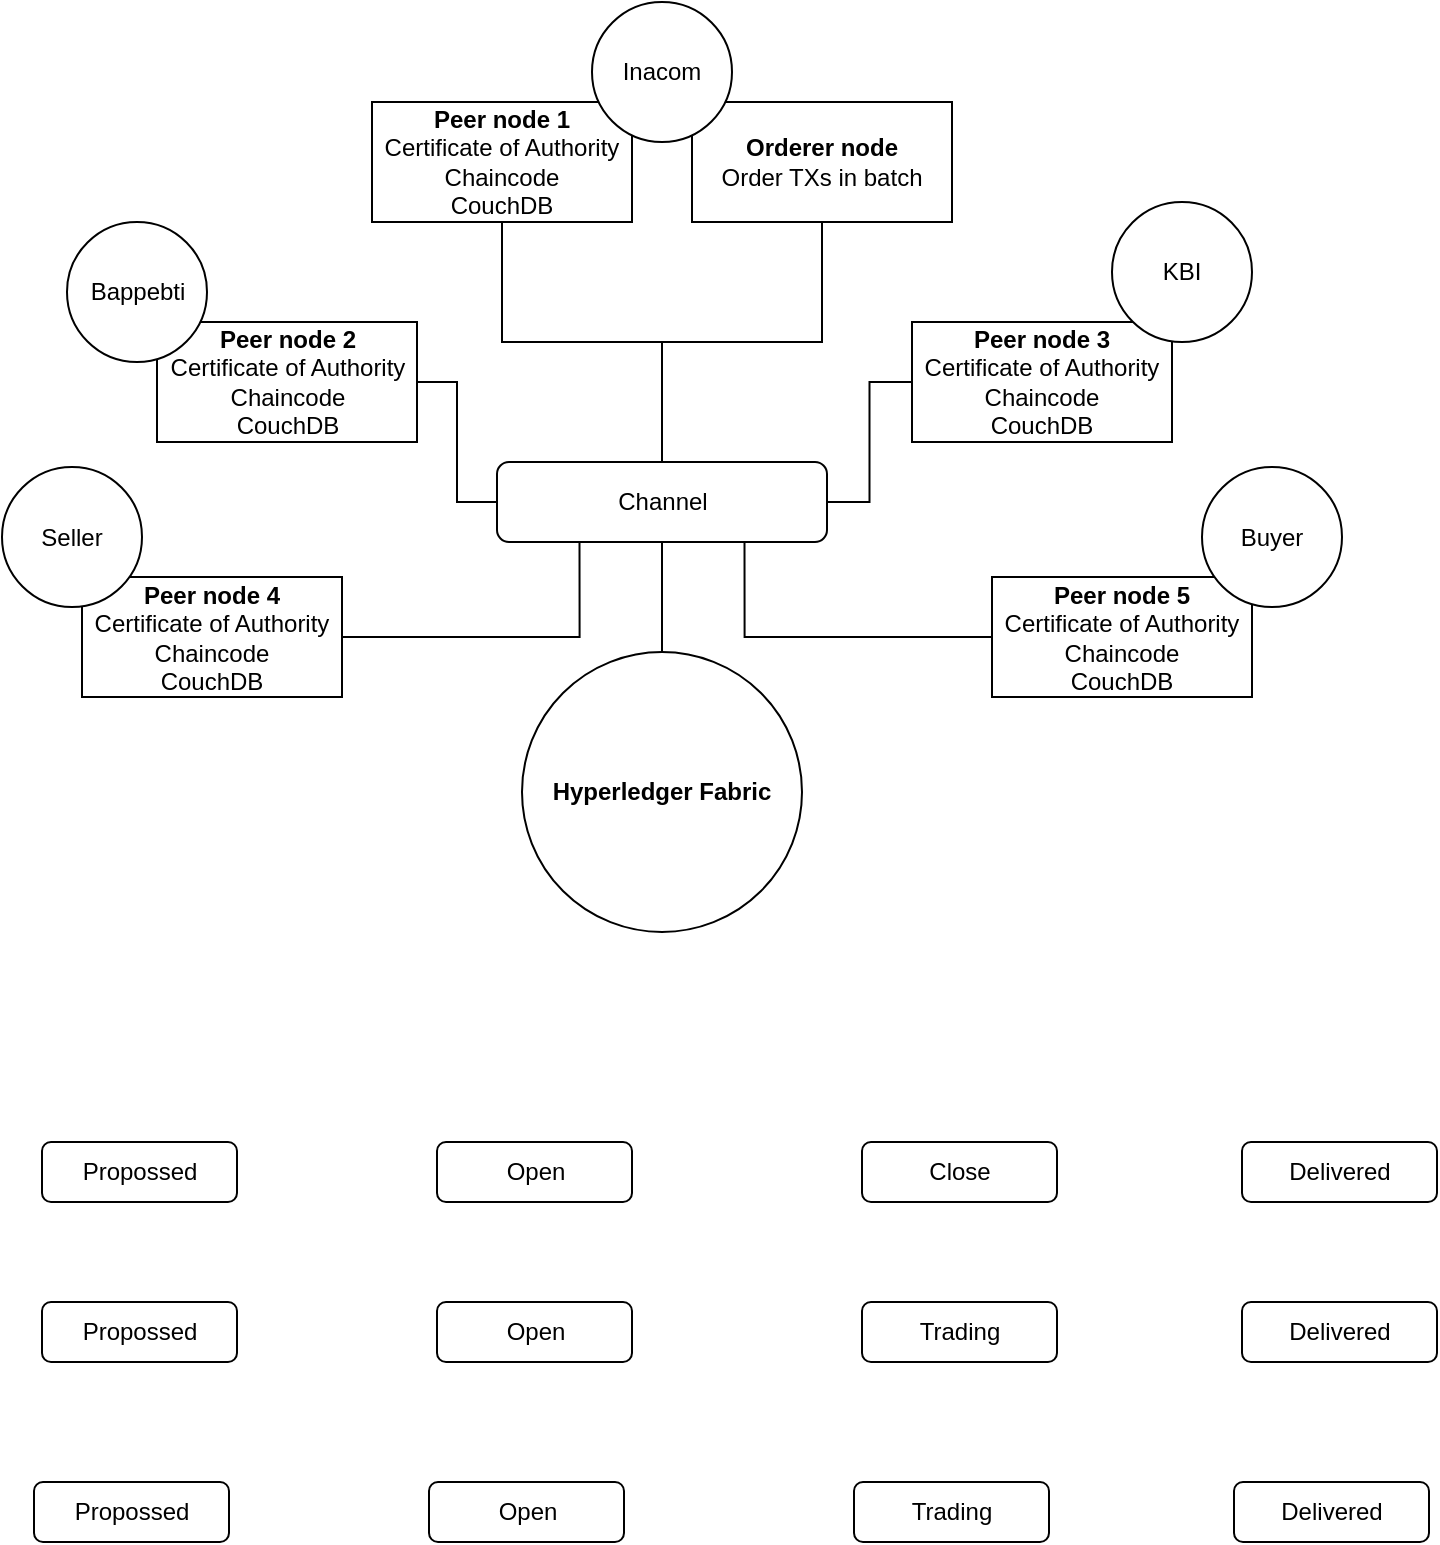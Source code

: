 <mxfile version="21.0.2" type="github">
  <diagram name="Page-1" id="Z3g4uYWvn1TSTXRmDf2X">
    <mxGraphModel dx="1050" dy="623" grid="1" gridSize="10" guides="1" tooltips="1" connect="1" arrows="1" fold="1" page="1" pageScale="1" pageWidth="850" pageHeight="1100" math="0" shadow="0">
      <root>
        <mxCell id="0" />
        <mxCell id="1" parent="0" />
        <mxCell id="Afo-B2X1lhz9PmUoqlAG-20" value="&lt;b&gt;Peer node 3&lt;br&gt;&lt;/b&gt;Certificate of Authority&lt;br&gt;Chaincode&lt;br&gt;CouchDB" style="rounded=0;whiteSpace=wrap;html=1;" vertex="1" parent="1">
          <mxGeometry x="515" y="220" width="130" height="60" as="geometry" />
        </mxCell>
        <mxCell id="Afo-B2X1lhz9PmUoqlAG-33" style="edgeStyle=orthogonalEdgeStyle;rounded=0;orthogonalLoop=1;jettySize=auto;html=1;exitX=0;exitY=0.5;exitDx=0;exitDy=0;entryX=0.75;entryY=1;entryDx=0;entryDy=0;endArrow=none;endFill=0;" edge="1" parent="1" source="Afo-B2X1lhz9PmUoqlAG-22" target="Afo-B2X1lhz9PmUoqlAG-12">
          <mxGeometry relative="1" as="geometry" />
        </mxCell>
        <mxCell id="Afo-B2X1lhz9PmUoqlAG-22" value="&lt;b&gt;Peer node 5&lt;br&gt;&lt;/b&gt;Certificate of Authority&lt;br&gt;Chaincode&lt;br&gt;CouchDB" style="rounded=0;whiteSpace=wrap;html=1;" vertex="1" parent="1">
          <mxGeometry x="555" y="347.5" width="130" height="60" as="geometry" />
        </mxCell>
        <mxCell id="Afo-B2X1lhz9PmUoqlAG-34" style="edgeStyle=orthogonalEdgeStyle;rounded=0;orthogonalLoop=1;jettySize=auto;html=1;exitX=1;exitY=0.5;exitDx=0;exitDy=0;entryX=0.25;entryY=1;entryDx=0;entryDy=0;endArrow=none;endFill=0;" edge="1" parent="1" source="Afo-B2X1lhz9PmUoqlAG-21" target="Afo-B2X1lhz9PmUoqlAG-12">
          <mxGeometry relative="1" as="geometry" />
        </mxCell>
        <mxCell id="Afo-B2X1lhz9PmUoqlAG-21" value="&lt;b&gt;Peer node 4&lt;br&gt;&lt;/b&gt;Certificate of Authority&lt;br&gt;Chaincode&lt;br&gt;CouchDB" style="rounded=0;whiteSpace=wrap;html=1;" vertex="1" parent="1">
          <mxGeometry x="100" y="347.5" width="130" height="60" as="geometry" />
        </mxCell>
        <mxCell id="Afo-B2X1lhz9PmUoqlAG-31" style="edgeStyle=orthogonalEdgeStyle;rounded=0;orthogonalLoop=1;jettySize=auto;html=1;exitX=0;exitY=0.5;exitDx=0;exitDy=0;entryX=1;entryY=0.5;entryDx=0;entryDy=0;endArrow=none;endFill=0;" edge="1" parent="1" source="Afo-B2X1lhz9PmUoqlAG-19" target="Afo-B2X1lhz9PmUoqlAG-12">
          <mxGeometry relative="1" as="geometry" />
        </mxCell>
        <mxCell id="Afo-B2X1lhz9PmUoqlAG-19" value="&lt;b&gt;Peer node 3&lt;br&gt;&lt;/b&gt;Certificate of Authority&lt;br&gt;Chaincode&lt;br&gt;CouchDB" style="rounded=0;whiteSpace=wrap;html=1;" vertex="1" parent="1">
          <mxGeometry x="515" y="220" width="130" height="60" as="geometry" />
        </mxCell>
        <mxCell id="Afo-B2X1lhz9PmUoqlAG-30" style="edgeStyle=orthogonalEdgeStyle;rounded=0;orthogonalLoop=1;jettySize=auto;html=1;exitX=1;exitY=0.5;exitDx=0;exitDy=0;entryX=0;entryY=0.5;entryDx=0;entryDy=0;endArrow=none;endFill=0;" edge="1" parent="1" source="Afo-B2X1lhz9PmUoqlAG-18" target="Afo-B2X1lhz9PmUoqlAG-12">
          <mxGeometry relative="1" as="geometry" />
        </mxCell>
        <mxCell id="Afo-B2X1lhz9PmUoqlAG-18" value="&lt;b&gt;Peer node 2&lt;br&gt;&lt;/b&gt;Certificate of Authority&lt;br&gt;Chaincode&lt;br&gt;CouchDB" style="rounded=0;whiteSpace=wrap;html=1;" vertex="1" parent="1">
          <mxGeometry x="137.5" y="220" width="130" height="60" as="geometry" />
        </mxCell>
        <mxCell id="Afo-B2X1lhz9PmUoqlAG-23" style="edgeStyle=orthogonalEdgeStyle;rounded=0;orthogonalLoop=1;jettySize=auto;html=1;exitX=0.5;exitY=1;exitDx=0;exitDy=0;endArrow=none;endFill=0;" edge="1" parent="1" source="Afo-B2X1lhz9PmUoqlAG-11" target="Afo-B2X1lhz9PmUoqlAG-12">
          <mxGeometry relative="1" as="geometry" />
        </mxCell>
        <mxCell id="Afo-B2X1lhz9PmUoqlAG-11" value="&lt;b&gt;Orderer node&lt;/b&gt;&lt;br&gt;Order TXs in batch" style="rounded=0;whiteSpace=wrap;html=1;" vertex="1" parent="1">
          <mxGeometry x="405" y="110" width="130" height="60" as="geometry" />
        </mxCell>
        <mxCell id="Afo-B2X1lhz9PmUoqlAG-1" value="Hyperledger Fabric" style="ellipse;whiteSpace=wrap;html=1;aspect=fixed;fontStyle=1" vertex="1" parent="1">
          <mxGeometry x="320" y="385" width="140" height="140" as="geometry" />
        </mxCell>
        <mxCell id="Afo-B2X1lhz9PmUoqlAG-24" style="edgeStyle=orthogonalEdgeStyle;rounded=0;orthogonalLoop=1;jettySize=auto;html=1;exitX=0.5;exitY=1;exitDx=0;exitDy=0;entryX=0.5;entryY=0;entryDx=0;entryDy=0;endArrow=none;endFill=0;" edge="1" parent="1" source="Afo-B2X1lhz9PmUoqlAG-2" target="Afo-B2X1lhz9PmUoqlAG-12">
          <mxGeometry relative="1" as="geometry" />
        </mxCell>
        <mxCell id="Afo-B2X1lhz9PmUoqlAG-2" value="&lt;b&gt;Peer node 1&lt;br&gt;&lt;/b&gt;Certificate of Authority&lt;br&gt;Chaincode&lt;br&gt;CouchDB" style="rounded=0;whiteSpace=wrap;html=1;" vertex="1" parent="1">
          <mxGeometry x="245" y="110" width="130" height="60" as="geometry" />
        </mxCell>
        <mxCell id="Afo-B2X1lhz9PmUoqlAG-10" value="" style="shape=image;html=1;verticalAlign=top;verticalLabelPosition=bottom;labelBackgroundColor=#ffffff;imageAspect=0;aspect=fixed;image=https://cdn1.iconfinder.com/data/icons/cryptocurrency-blockchain-fintech-free/32/Cryptocurrency_blockchain_data-37-128.png" vertex="1" parent="1">
          <mxGeometry x="365" y="470" width="50" height="50" as="geometry" />
        </mxCell>
        <mxCell id="Afo-B2X1lhz9PmUoqlAG-7" value="Inacom" style="ellipse;whiteSpace=wrap;html=1;aspect=fixed;" vertex="1" parent="1">
          <mxGeometry x="355" y="60" width="70" height="70" as="geometry" />
        </mxCell>
        <mxCell id="Afo-B2X1lhz9PmUoqlAG-29" style="edgeStyle=orthogonalEdgeStyle;rounded=0;orthogonalLoop=1;jettySize=auto;html=1;exitX=0.5;exitY=1;exitDx=0;exitDy=0;entryX=0.5;entryY=0;entryDx=0;entryDy=0;endArrow=none;endFill=0;" edge="1" parent="1" source="Afo-B2X1lhz9PmUoqlAG-12" target="Afo-B2X1lhz9PmUoqlAG-1">
          <mxGeometry relative="1" as="geometry" />
        </mxCell>
        <mxCell id="Afo-B2X1lhz9PmUoqlAG-12" value="Channel" style="rounded=1;whiteSpace=wrap;html=1;" vertex="1" parent="1">
          <mxGeometry x="307.5" y="290" width="165" height="40" as="geometry" />
        </mxCell>
        <mxCell id="Afo-B2X1lhz9PmUoqlAG-14" value="KBI" style="ellipse;whiteSpace=wrap;html=1;aspect=fixed;" vertex="1" parent="1">
          <mxGeometry x="615" y="160" width="70" height="70" as="geometry" />
        </mxCell>
        <mxCell id="Afo-B2X1lhz9PmUoqlAG-15" value="Bappebti" style="ellipse;whiteSpace=wrap;html=1;aspect=fixed;" vertex="1" parent="1">
          <mxGeometry x="92.5" y="170" width="70" height="70" as="geometry" />
        </mxCell>
        <mxCell id="Afo-B2X1lhz9PmUoqlAG-16" value="Seller" style="ellipse;whiteSpace=wrap;html=1;aspect=fixed;" vertex="1" parent="1">
          <mxGeometry x="60" y="292.5" width="70" height="70" as="geometry" />
        </mxCell>
        <mxCell id="Afo-B2X1lhz9PmUoqlAG-17" value="Buyer" style="ellipse;whiteSpace=wrap;html=1;aspect=fixed;" vertex="1" parent="1">
          <mxGeometry x="660" y="292.5" width="70" height="70" as="geometry" />
        </mxCell>
        <mxCell id="Afo-B2X1lhz9PmUoqlAG-36" value="Propossed" style="rounded=1;whiteSpace=wrap;html=1;" vertex="1" parent="1">
          <mxGeometry x="80" y="630" width="97.5" height="30" as="geometry" />
        </mxCell>
        <mxCell id="Afo-B2X1lhz9PmUoqlAG-37" value="Open" style="rounded=1;whiteSpace=wrap;html=1;" vertex="1" parent="1">
          <mxGeometry x="277.5" y="630" width="97.5" height="30" as="geometry" />
        </mxCell>
        <mxCell id="Afo-B2X1lhz9PmUoqlAG-38" value="Close" style="rounded=1;whiteSpace=wrap;html=1;" vertex="1" parent="1">
          <mxGeometry x="490" y="630" width="97.5" height="30" as="geometry" />
        </mxCell>
        <mxCell id="Afo-B2X1lhz9PmUoqlAG-40" value="Delivered" style="rounded=1;whiteSpace=wrap;html=1;" vertex="1" parent="1">
          <mxGeometry x="680" y="630" width="97.5" height="30" as="geometry" />
        </mxCell>
        <mxCell id="Afo-B2X1lhz9PmUoqlAG-41" value="Propossed" style="rounded=1;whiteSpace=wrap;html=1;" vertex="1" parent="1">
          <mxGeometry x="80" y="710" width="97.5" height="30" as="geometry" />
        </mxCell>
        <mxCell id="Afo-B2X1lhz9PmUoqlAG-42" value="Open" style="rounded=1;whiteSpace=wrap;html=1;" vertex="1" parent="1">
          <mxGeometry x="277.5" y="710" width="97.5" height="30" as="geometry" />
        </mxCell>
        <mxCell id="Afo-B2X1lhz9PmUoqlAG-43" value="Trading" style="rounded=1;whiteSpace=wrap;html=1;" vertex="1" parent="1">
          <mxGeometry x="490" y="710" width="97.5" height="30" as="geometry" />
        </mxCell>
        <mxCell id="Afo-B2X1lhz9PmUoqlAG-44" value="Delivered" style="rounded=1;whiteSpace=wrap;html=1;" vertex="1" parent="1">
          <mxGeometry x="680" y="710" width="97.5" height="30" as="geometry" />
        </mxCell>
        <mxCell id="Afo-B2X1lhz9PmUoqlAG-45" value="Propossed" style="rounded=1;whiteSpace=wrap;html=1;" vertex="1" parent="1">
          <mxGeometry x="76" y="800" width="97.5" height="30" as="geometry" />
        </mxCell>
        <mxCell id="Afo-B2X1lhz9PmUoqlAG-46" value="Open" style="rounded=1;whiteSpace=wrap;html=1;" vertex="1" parent="1">
          <mxGeometry x="273.5" y="800" width="97.5" height="30" as="geometry" />
        </mxCell>
        <mxCell id="Afo-B2X1lhz9PmUoqlAG-47" value="Trading" style="rounded=1;whiteSpace=wrap;html=1;" vertex="1" parent="1">
          <mxGeometry x="486" y="800" width="97.5" height="30" as="geometry" />
        </mxCell>
        <mxCell id="Afo-B2X1lhz9PmUoqlAG-48" value="Delivered" style="rounded=1;whiteSpace=wrap;html=1;" vertex="1" parent="1">
          <mxGeometry x="676" y="800" width="97.5" height="30" as="geometry" />
        </mxCell>
      </root>
    </mxGraphModel>
  </diagram>
</mxfile>
